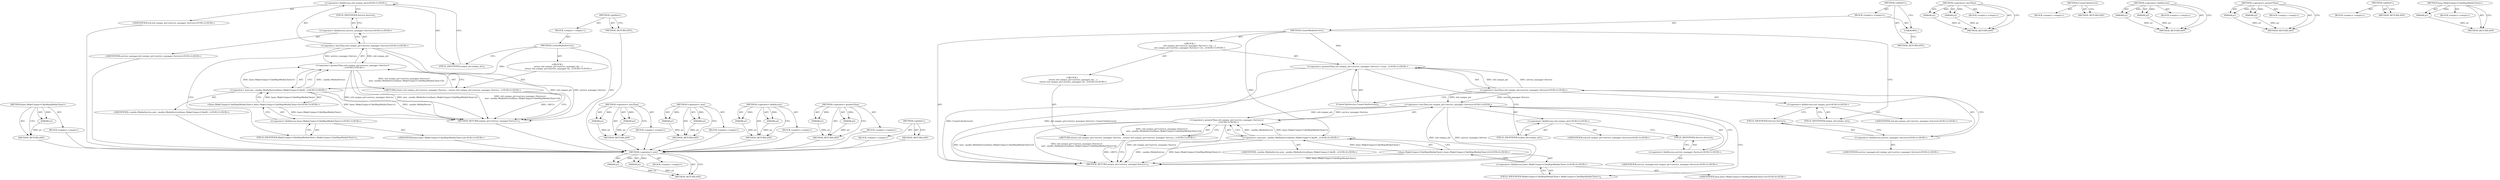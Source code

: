 digraph "base.MakeUnique&lt;CdmMojoMediaClient&gt;" {
vulnerable_64 [label=<(METHOD,base.MakeUnique&lt;CdmMojoMediaClient&gt;)>];
vulnerable_65 [label=<(PARAM,p1)>];
vulnerable_66 [label=<(BLOCK,&lt;empty&gt;,&lt;empty&gt;)>];
vulnerable_67 [label=<(METHOD_RETURN,ANY)>];
vulnerable_6 [label=<(METHOD,&lt;global&gt;)<SUB>1</SUB>>];
vulnerable_7 [label=<(BLOCK,&lt;empty&gt;,&lt;empty&gt;)<SUB>1</SUB>>];
vulnerable_8 [label=<(METHOD,CreateMediaService)<SUB>1</SUB>>];
vulnerable_9 [label="<(BLOCK,{
   return std::unique_ptr&lt;service_manager::Se...,{
   return std::unique_ptr&lt;service_manager::Se...)<SUB>1</SUB>>"];
vulnerable_10 [label="<(RETURN,return std::unique_ptr&lt;service_manager::Service...,return std::unique_ptr&lt;service_manager::Service...)<SUB>2</SUB>>"];
vulnerable_11 [label="<(&lt;operator&gt;.greaterThan,std::unique_ptr&lt;service_manager::Service&gt;(
    ...)<SUB>2</SUB>>"];
vulnerable_12 [label="<(&lt;operator&gt;.lessThan,std::unique_ptr&lt;service_manager::Service)<SUB>2</SUB>>"];
vulnerable_13 [label="<(&lt;operator&gt;.fieldAccess,std::unique_ptr)<SUB>2</SUB>>"];
vulnerable_14 [label="<(IDENTIFIER,std,std::unique_ptr&lt;service_manager::Service)<SUB>2</SUB>>"];
vulnerable_15 [label=<(FIELD_IDENTIFIER,unique_ptr,unique_ptr)<SUB>2</SUB>>];
vulnerable_16 [label="<(&lt;operator&gt;.fieldAccess,service_manager::Service)<SUB>2</SUB>>"];
vulnerable_17 [label="<(IDENTIFIER,service_manager,std::unique_ptr&lt;service_manager::Service)<SUB>2</SUB>>"];
vulnerable_18 [label=<(FIELD_IDENTIFIER,Service,Service)<SUB>2</SUB>>];
vulnerable_19 [label="<(&lt;operator&gt;.new,new ::media::MediaService(base::MakeUnique&lt;CdmM...)<SUB>3</SUB>>"];
vulnerable_20 [label="<(IDENTIFIER,::media::MediaService,new ::media::MediaService(base::MakeUnique&lt;CdmM...)<SUB>3</SUB>>"];
vulnerable_21 [label="<(base.MakeUnique&lt;CdmMojoMediaClient&gt;,base::MakeUnique&lt;CdmMojoMediaClient&gt;())<SUB>3</SUB>>"];
vulnerable_22 [label="<(&lt;operator&gt;.fieldAccess,base::MakeUnique&lt;CdmMojoMediaClient&gt;)<SUB>3</SUB>>"];
vulnerable_23 [label="<(IDENTIFIER,base,base::MakeUnique&lt;CdmMojoMediaClient&gt;())<SUB>3</SUB>>"];
vulnerable_24 [label=<(FIELD_IDENTIFIER,MakeUnique&lt;CdmMojoMediaClient&gt;,MakeUnique&lt;CdmMojoMediaClient&gt;)<SUB>3</SUB>>];
vulnerable_25 [label=<(METHOD_RETURN,unique_ptr&lt;service_manager.Service&gt;)<SUB>1</SUB>>];
vulnerable_27 [label=<(METHOD_RETURN,ANY)<SUB>1</SUB>>];
vulnerable_49 [label=<(METHOD,&lt;operator&gt;.lessThan)>];
vulnerable_50 [label=<(PARAM,p1)>];
vulnerable_51 [label=<(PARAM,p2)>];
vulnerable_52 [label=<(BLOCK,&lt;empty&gt;,&lt;empty&gt;)>];
vulnerable_53 [label=<(METHOD_RETURN,ANY)>];
vulnerable_59 [label=<(METHOD,&lt;operator&gt;.new)>];
vulnerable_60 [label=<(PARAM,p1)>];
vulnerable_61 [label=<(PARAM,p2)>];
vulnerable_62 [label=<(BLOCK,&lt;empty&gt;,&lt;empty&gt;)>];
vulnerable_63 [label=<(METHOD_RETURN,ANY)>];
vulnerable_54 [label=<(METHOD,&lt;operator&gt;.fieldAccess)>];
vulnerable_55 [label=<(PARAM,p1)>];
vulnerable_56 [label=<(PARAM,p2)>];
vulnerable_57 [label=<(BLOCK,&lt;empty&gt;,&lt;empty&gt;)>];
vulnerable_58 [label=<(METHOD_RETURN,ANY)>];
vulnerable_44 [label=<(METHOD,&lt;operator&gt;.greaterThan)>];
vulnerable_45 [label=<(PARAM,p1)>];
vulnerable_46 [label=<(PARAM,p2)>];
vulnerable_47 [label=<(BLOCK,&lt;empty&gt;,&lt;empty&gt;)>];
vulnerable_48 [label=<(METHOD_RETURN,ANY)>];
vulnerable_38 [label=<(METHOD,&lt;global&gt;)<SUB>1</SUB>>];
vulnerable_39 [label=<(BLOCK,&lt;empty&gt;,&lt;empty&gt;)>];
vulnerable_40 [label=<(METHOD_RETURN,ANY)>];
fixed_73 [label=<(METHOD,&lt;operator&gt;.new)>];
fixed_74 [label=<(PARAM,p1)>];
fixed_75 [label=<(PARAM,p2)>];
fixed_76 [label=<(BLOCK,&lt;empty&gt;,&lt;empty&gt;)>];
fixed_77 [label=<(METHOD_RETURN,ANY)>];
fixed_6 [label=<(METHOD,&lt;global&gt;)<SUB>1</SUB>>];
fixed_7 [label=<(BLOCK,&lt;empty&gt;,&lt;empty&gt;)<SUB>1</SUB>>];
fixed_8 [label=<(METHOD,CreateMediaService)<SUB>1</SUB>>];
fixed_9 [label="<(BLOCK,{
std::unique_ptr&lt;service_manager::Service&gt; Cre...,{
std::unique_ptr&lt;service_manager::Service&gt; Cre...)<SUB>1</SUB>>"];
fixed_10 [label="<(&lt;operator&gt;.greaterThan,std::unique_ptr&lt;service_manager::Service&gt; Creat...)<SUB>2</SUB>>"];
fixed_11 [label="<(&lt;operator&gt;.lessThan,std::unique_ptr&lt;service_manager::Service)<SUB>2</SUB>>"];
fixed_12 [label="<(&lt;operator&gt;.fieldAccess,std::unique_ptr)<SUB>2</SUB>>"];
fixed_13 [label="<(IDENTIFIER,std,std::unique_ptr&lt;service_manager::Service)<SUB>2</SUB>>"];
fixed_14 [label=<(FIELD_IDENTIFIER,unique_ptr,unique_ptr)<SUB>2</SUB>>];
fixed_15 [label="<(&lt;operator&gt;.fieldAccess,service_manager::Service)<SUB>2</SUB>>"];
fixed_16 [label="<(IDENTIFIER,service_manager,std::unique_ptr&lt;service_manager::Service)<SUB>2</SUB>>"];
fixed_17 [label=<(FIELD_IDENTIFIER,Service,Service)<SUB>2</SUB>>];
fixed_18 [label=<(CreateCdmService,CreateCdmService())<SUB>2</SUB>>];
fixed_19 [label="<(BLOCK,{
   return std::unique_ptr&lt;service_manager::Se...,{
   return std::unique_ptr&lt;service_manager::Se...)<SUB>2</SUB>>"];
fixed_20 [label="<(RETURN,return std::unique_ptr&lt;service_manager::Service...,return std::unique_ptr&lt;service_manager::Service...)<SUB>3</SUB>>"];
fixed_21 [label="<(&lt;operator&gt;.greaterThan,std::unique_ptr&lt;service_manager::Service&gt;(
    ...)<SUB>3</SUB>>"];
fixed_22 [label="<(&lt;operator&gt;.lessThan,std::unique_ptr&lt;service_manager::Service)<SUB>3</SUB>>"];
fixed_23 [label="<(&lt;operator&gt;.fieldAccess,std::unique_ptr)<SUB>3</SUB>>"];
fixed_24 [label="<(IDENTIFIER,std,std::unique_ptr&lt;service_manager::Service)<SUB>3</SUB>>"];
fixed_25 [label=<(FIELD_IDENTIFIER,unique_ptr,unique_ptr)<SUB>3</SUB>>];
fixed_26 [label="<(&lt;operator&gt;.fieldAccess,service_manager::Service)<SUB>3</SUB>>"];
fixed_27 [label="<(IDENTIFIER,service_manager,std::unique_ptr&lt;service_manager::Service)<SUB>3</SUB>>"];
fixed_28 [label=<(FIELD_IDENTIFIER,Service,Service)<SUB>3</SUB>>];
fixed_29 [label="<(&lt;operator&gt;.new,new ::media::MediaService(base::MakeUnique&lt;CdmM...)<SUB>4</SUB>>"];
fixed_30 [label="<(IDENTIFIER,::media::MediaService,new ::media::MediaService(base::MakeUnique&lt;CdmM...)<SUB>4</SUB>>"];
fixed_31 [label="<(base.MakeUnique&lt;CdmMojoMediaClient&gt;,base::MakeUnique&lt;CdmMojoMediaClient&gt;())<SUB>4</SUB>>"];
fixed_32 [label="<(&lt;operator&gt;.fieldAccess,base::MakeUnique&lt;CdmMojoMediaClient&gt;)<SUB>4</SUB>>"];
fixed_33 [label="<(IDENTIFIER,base,base::MakeUnique&lt;CdmMojoMediaClient&gt;())<SUB>4</SUB>>"];
fixed_34 [label=<(FIELD_IDENTIFIER,MakeUnique&lt;CdmMojoMediaClient&gt;,MakeUnique&lt;CdmMojoMediaClient&gt;)<SUB>4</SUB>>];
fixed_35 [label=<(METHOD_RETURN,unique_ptr&lt;service_manager.Service&gt;)<SUB>1</SUB>>];
fixed_37 [label=<(UNKNOWN,,)>];
fixed_38 [label=<(METHOD_RETURN,ANY)<SUB>1</SUB>>];
fixed_60 [label=<(METHOD,&lt;operator&gt;.lessThan)>];
fixed_61 [label=<(PARAM,p1)>];
fixed_62 [label=<(PARAM,p2)>];
fixed_63 [label=<(BLOCK,&lt;empty&gt;,&lt;empty&gt;)>];
fixed_64 [label=<(METHOD_RETURN,ANY)>];
fixed_70 [label=<(METHOD,CreateCdmService)>];
fixed_71 [label=<(BLOCK,&lt;empty&gt;,&lt;empty&gt;)>];
fixed_72 [label=<(METHOD_RETURN,ANY)>];
fixed_65 [label=<(METHOD,&lt;operator&gt;.fieldAccess)>];
fixed_66 [label=<(PARAM,p1)>];
fixed_67 [label=<(PARAM,p2)>];
fixed_68 [label=<(BLOCK,&lt;empty&gt;,&lt;empty&gt;)>];
fixed_69 [label=<(METHOD_RETURN,ANY)>];
fixed_55 [label=<(METHOD,&lt;operator&gt;.greaterThan)>];
fixed_56 [label=<(PARAM,p1)>];
fixed_57 [label=<(PARAM,p2)>];
fixed_58 [label=<(BLOCK,&lt;empty&gt;,&lt;empty&gt;)>];
fixed_59 [label=<(METHOD_RETURN,ANY)>];
fixed_49 [label=<(METHOD,&lt;global&gt;)<SUB>1</SUB>>];
fixed_50 [label=<(BLOCK,&lt;empty&gt;,&lt;empty&gt;)>];
fixed_51 [label=<(METHOD_RETURN,ANY)>];
fixed_78 [label=<(METHOD,base.MakeUnique&lt;CdmMojoMediaClient&gt;)>];
fixed_79 [label=<(PARAM,p1)>];
fixed_80 [label=<(BLOCK,&lt;empty&gt;,&lt;empty&gt;)>];
fixed_81 [label=<(METHOD_RETURN,ANY)>];
vulnerable_64 -> vulnerable_65  [key=0, label="AST: "];
vulnerable_64 -> vulnerable_65  [key=1, label="DDG: "];
vulnerable_64 -> vulnerable_66  [key=0, label="AST: "];
vulnerable_64 -> vulnerable_67  [key=0, label="AST: "];
vulnerable_64 -> vulnerable_67  [key=1, label="CFG: "];
vulnerable_65 -> vulnerable_67  [key=0, label="DDG: p1"];
vulnerable_66 -> fixed_73  [key=0];
vulnerable_67 -> fixed_73  [key=0];
vulnerable_6 -> vulnerable_7  [key=0, label="AST: "];
vulnerable_6 -> vulnerable_27  [key=0, label="AST: "];
vulnerable_6 -> vulnerable_27  [key=1, label="CFG: "];
vulnerable_7 -> vulnerable_8  [key=0, label="AST: "];
vulnerable_8 -> vulnerable_9  [key=0, label="AST: "];
vulnerable_8 -> vulnerable_25  [key=0, label="AST: "];
vulnerable_8 -> vulnerable_15  [key=0, label="CFG: "];
vulnerable_8 -> vulnerable_19  [key=0, label="DDG: "];
vulnerable_9 -> vulnerable_10  [key=0, label="AST: "];
vulnerable_10 -> vulnerable_11  [key=0, label="AST: "];
vulnerable_10 -> vulnerable_25  [key=0, label="CFG: "];
vulnerable_10 -> vulnerable_25  [key=1, label="DDG: &lt;RET&gt;"];
vulnerable_11 -> vulnerable_12  [key=0, label="AST: "];
vulnerable_11 -> vulnerable_19  [key=0, label="AST: "];
vulnerable_11 -> vulnerable_10  [key=0, label="CFG: "];
vulnerable_11 -> vulnerable_10  [key=1, label="DDG: std::unique_ptr&lt;service_manager::Service&gt;(
       new ::media::MediaService(base::MakeUnique&lt;CdmMojoMediaClient&gt;()))"];
vulnerable_11 -> vulnerable_25  [key=0, label="DDG: std::unique_ptr&lt;service_manager::Service"];
vulnerable_11 -> vulnerable_25  [key=1, label="DDG: new ::media::MediaService(base::MakeUnique&lt;CdmMojoMediaClient&gt;())"];
vulnerable_11 -> vulnerable_25  [key=2, label="DDG: std::unique_ptr&lt;service_manager::Service&gt;(
       new ::media::MediaService(base::MakeUnique&lt;CdmMojoMediaClient&gt;()))"];
vulnerable_12 -> vulnerable_13  [key=0, label="AST: "];
vulnerable_12 -> vulnerable_16  [key=0, label="AST: "];
vulnerable_12 -> vulnerable_24  [key=0, label="CFG: "];
vulnerable_12 -> vulnerable_25  [key=0, label="DDG: std::unique_ptr"];
vulnerable_12 -> vulnerable_25  [key=1, label="DDG: service_manager::Service"];
vulnerable_12 -> vulnerable_11  [key=0, label="DDG: std::unique_ptr"];
vulnerable_12 -> vulnerable_11  [key=1, label="DDG: service_manager::Service"];
vulnerable_13 -> vulnerable_14  [key=0, label="AST: "];
vulnerable_13 -> vulnerable_15  [key=0, label="AST: "];
vulnerable_13 -> vulnerable_18  [key=0, label="CFG: "];
vulnerable_14 -> fixed_73  [key=0];
vulnerable_15 -> vulnerable_13  [key=0, label="CFG: "];
vulnerable_16 -> vulnerable_17  [key=0, label="AST: "];
vulnerable_16 -> vulnerable_18  [key=0, label="AST: "];
vulnerable_16 -> vulnerable_12  [key=0, label="CFG: "];
vulnerable_17 -> fixed_73  [key=0];
vulnerable_18 -> vulnerable_16  [key=0, label="CFG: "];
vulnerable_19 -> vulnerable_20  [key=0, label="AST: "];
vulnerable_19 -> vulnerable_21  [key=0, label="AST: "];
vulnerable_19 -> vulnerable_11  [key=0, label="CFG: "];
vulnerable_19 -> vulnerable_11  [key=1, label="DDG: ::media::MediaService"];
vulnerable_19 -> vulnerable_11  [key=2, label="DDG: base::MakeUnique&lt;CdmMojoMediaClient&gt;()"];
vulnerable_19 -> vulnerable_25  [key=0, label="DDG: ::media::MediaService"];
vulnerable_19 -> vulnerable_25  [key=1, label="DDG: base::MakeUnique&lt;CdmMojoMediaClient&gt;()"];
vulnerable_20 -> fixed_73  [key=0];
vulnerable_21 -> vulnerable_22  [key=0, label="AST: "];
vulnerable_21 -> vulnerable_19  [key=0, label="CFG: "];
vulnerable_21 -> vulnerable_19  [key=1, label="DDG: base::MakeUnique&lt;CdmMojoMediaClient&gt;"];
vulnerable_21 -> vulnerable_25  [key=0, label="DDG: base::MakeUnique&lt;CdmMojoMediaClient&gt;"];
vulnerable_22 -> vulnerable_23  [key=0, label="AST: "];
vulnerable_22 -> vulnerable_24  [key=0, label="AST: "];
vulnerable_22 -> vulnerable_21  [key=0, label="CFG: "];
vulnerable_23 -> fixed_73  [key=0];
vulnerable_24 -> vulnerable_22  [key=0, label="CFG: "];
vulnerable_25 -> fixed_73  [key=0];
vulnerable_27 -> fixed_73  [key=0];
vulnerable_49 -> vulnerable_50  [key=0, label="AST: "];
vulnerable_49 -> vulnerable_50  [key=1, label="DDG: "];
vulnerable_49 -> vulnerable_52  [key=0, label="AST: "];
vulnerable_49 -> vulnerable_51  [key=0, label="AST: "];
vulnerable_49 -> vulnerable_51  [key=1, label="DDG: "];
vulnerable_49 -> vulnerable_53  [key=0, label="AST: "];
vulnerable_49 -> vulnerable_53  [key=1, label="CFG: "];
vulnerable_50 -> vulnerable_53  [key=0, label="DDG: p1"];
vulnerable_51 -> vulnerable_53  [key=0, label="DDG: p2"];
vulnerable_52 -> fixed_73  [key=0];
vulnerable_53 -> fixed_73  [key=0];
vulnerable_59 -> vulnerable_60  [key=0, label="AST: "];
vulnerable_59 -> vulnerable_60  [key=1, label="DDG: "];
vulnerable_59 -> vulnerable_62  [key=0, label="AST: "];
vulnerable_59 -> vulnerable_61  [key=0, label="AST: "];
vulnerable_59 -> vulnerable_61  [key=1, label="DDG: "];
vulnerable_59 -> vulnerable_63  [key=0, label="AST: "];
vulnerable_59 -> vulnerable_63  [key=1, label="CFG: "];
vulnerable_60 -> vulnerable_63  [key=0, label="DDG: p1"];
vulnerable_61 -> vulnerable_63  [key=0, label="DDG: p2"];
vulnerable_62 -> fixed_73  [key=0];
vulnerable_63 -> fixed_73  [key=0];
vulnerable_54 -> vulnerable_55  [key=0, label="AST: "];
vulnerable_54 -> vulnerable_55  [key=1, label="DDG: "];
vulnerable_54 -> vulnerable_57  [key=0, label="AST: "];
vulnerable_54 -> vulnerable_56  [key=0, label="AST: "];
vulnerable_54 -> vulnerable_56  [key=1, label="DDG: "];
vulnerable_54 -> vulnerable_58  [key=0, label="AST: "];
vulnerable_54 -> vulnerable_58  [key=1, label="CFG: "];
vulnerable_55 -> vulnerable_58  [key=0, label="DDG: p1"];
vulnerable_56 -> vulnerable_58  [key=0, label="DDG: p2"];
vulnerable_57 -> fixed_73  [key=0];
vulnerable_58 -> fixed_73  [key=0];
vulnerable_44 -> vulnerable_45  [key=0, label="AST: "];
vulnerable_44 -> vulnerable_45  [key=1, label="DDG: "];
vulnerable_44 -> vulnerable_47  [key=0, label="AST: "];
vulnerable_44 -> vulnerable_46  [key=0, label="AST: "];
vulnerable_44 -> vulnerable_46  [key=1, label="DDG: "];
vulnerable_44 -> vulnerable_48  [key=0, label="AST: "];
vulnerable_44 -> vulnerable_48  [key=1, label="CFG: "];
vulnerable_45 -> vulnerable_48  [key=0, label="DDG: p1"];
vulnerable_46 -> vulnerable_48  [key=0, label="DDG: p2"];
vulnerable_47 -> fixed_73  [key=0];
vulnerable_48 -> fixed_73  [key=0];
vulnerable_38 -> vulnerable_39  [key=0, label="AST: "];
vulnerable_38 -> vulnerable_40  [key=0, label="AST: "];
vulnerable_38 -> vulnerable_40  [key=1, label="CFG: "];
vulnerable_39 -> fixed_73  [key=0];
vulnerable_40 -> fixed_73  [key=0];
fixed_73 -> fixed_74  [key=0, label="AST: "];
fixed_73 -> fixed_74  [key=1, label="DDG: "];
fixed_73 -> fixed_76  [key=0, label="AST: "];
fixed_73 -> fixed_75  [key=0, label="AST: "];
fixed_73 -> fixed_75  [key=1, label="DDG: "];
fixed_73 -> fixed_77  [key=0, label="AST: "];
fixed_73 -> fixed_77  [key=1, label="CFG: "];
fixed_74 -> fixed_77  [key=0, label="DDG: p1"];
fixed_75 -> fixed_77  [key=0, label="DDG: p2"];
fixed_6 -> fixed_7  [key=0, label="AST: "];
fixed_6 -> fixed_38  [key=0, label="AST: "];
fixed_6 -> fixed_37  [key=0, label="CFG: "];
fixed_7 -> fixed_8  [key=0, label="AST: "];
fixed_7 -> fixed_37  [key=0, label="AST: "];
fixed_8 -> fixed_9  [key=0, label="AST: "];
fixed_8 -> fixed_35  [key=0, label="AST: "];
fixed_8 -> fixed_14  [key=0, label="CFG: "];
fixed_8 -> fixed_10  [key=0, label="DDG: "];
fixed_8 -> fixed_29  [key=0, label="DDG: "];
fixed_9 -> fixed_10  [key=0, label="AST: "];
fixed_9 -> fixed_19  [key=0, label="AST: "];
fixed_10 -> fixed_11  [key=0, label="AST: "];
fixed_10 -> fixed_18  [key=0, label="AST: "];
fixed_10 -> fixed_25  [key=0, label="CFG: "];
fixed_10 -> fixed_35  [key=0, label="DDG: CreateCdmService()"];
fixed_10 -> fixed_35  [key=1, label="DDG: std::unique_ptr&lt;service_manager::Service&gt; CreateCdmService()"];
fixed_11 -> fixed_12  [key=0, label="AST: "];
fixed_11 -> fixed_15  [key=0, label="AST: "];
fixed_11 -> fixed_18  [key=0, label="CFG: "];
fixed_11 -> fixed_10  [key=0, label="DDG: std::unique_ptr"];
fixed_11 -> fixed_10  [key=1, label="DDG: service_manager::Service"];
fixed_11 -> fixed_22  [key=0, label="DDG: std::unique_ptr"];
fixed_11 -> fixed_22  [key=1, label="DDG: service_manager::Service"];
fixed_12 -> fixed_13  [key=0, label="AST: "];
fixed_12 -> fixed_14  [key=0, label="AST: "];
fixed_12 -> fixed_17  [key=0, label="CFG: "];
fixed_14 -> fixed_12  [key=0, label="CFG: "];
fixed_15 -> fixed_16  [key=0, label="AST: "];
fixed_15 -> fixed_17  [key=0, label="AST: "];
fixed_15 -> fixed_11  [key=0, label="CFG: "];
fixed_17 -> fixed_15  [key=0, label="CFG: "];
fixed_18 -> fixed_10  [key=0, label="CFG: "];
fixed_19 -> fixed_20  [key=0, label="AST: "];
fixed_20 -> fixed_21  [key=0, label="AST: "];
fixed_20 -> fixed_35  [key=0, label="CFG: "];
fixed_20 -> fixed_35  [key=1, label="DDG: &lt;RET&gt;"];
fixed_21 -> fixed_22  [key=0, label="AST: "];
fixed_21 -> fixed_29  [key=0, label="AST: "];
fixed_21 -> fixed_20  [key=0, label="CFG: "];
fixed_21 -> fixed_20  [key=1, label="DDG: std::unique_ptr&lt;service_manager::Service&gt;(
       new ::media::MediaService(base::MakeUnique&lt;CdmMojoMediaClient&gt;()))"];
fixed_21 -> fixed_35  [key=0, label="DDG: std::unique_ptr&lt;service_manager::Service"];
fixed_21 -> fixed_35  [key=1, label="DDG: new ::media::MediaService(base::MakeUnique&lt;CdmMojoMediaClient&gt;())"];
fixed_21 -> fixed_35  [key=2, label="DDG: std::unique_ptr&lt;service_manager::Service&gt;(
       new ::media::MediaService(base::MakeUnique&lt;CdmMojoMediaClient&gt;()))"];
fixed_22 -> fixed_23  [key=0, label="AST: "];
fixed_22 -> fixed_26  [key=0, label="AST: "];
fixed_22 -> fixed_34  [key=0, label="CFG: "];
fixed_22 -> fixed_35  [key=0, label="DDG: std::unique_ptr"];
fixed_22 -> fixed_35  [key=1, label="DDG: service_manager::Service"];
fixed_22 -> fixed_21  [key=0, label="DDG: std::unique_ptr"];
fixed_22 -> fixed_21  [key=1, label="DDG: service_manager::Service"];
fixed_23 -> fixed_24  [key=0, label="AST: "];
fixed_23 -> fixed_25  [key=0, label="AST: "];
fixed_23 -> fixed_28  [key=0, label="CFG: "];
fixed_25 -> fixed_23  [key=0, label="CFG: "];
fixed_26 -> fixed_27  [key=0, label="AST: "];
fixed_26 -> fixed_28  [key=0, label="AST: "];
fixed_26 -> fixed_22  [key=0, label="CFG: "];
fixed_28 -> fixed_26  [key=0, label="CFG: "];
fixed_29 -> fixed_30  [key=0, label="AST: "];
fixed_29 -> fixed_31  [key=0, label="AST: "];
fixed_29 -> fixed_21  [key=0, label="CFG: "];
fixed_29 -> fixed_21  [key=1, label="DDG: ::media::MediaService"];
fixed_29 -> fixed_21  [key=2, label="DDG: base::MakeUnique&lt;CdmMojoMediaClient&gt;()"];
fixed_29 -> fixed_35  [key=0, label="DDG: ::media::MediaService"];
fixed_29 -> fixed_35  [key=1, label="DDG: base::MakeUnique&lt;CdmMojoMediaClient&gt;()"];
fixed_31 -> fixed_32  [key=0, label="AST: "];
fixed_31 -> fixed_29  [key=0, label="CFG: "];
fixed_31 -> fixed_29  [key=1, label="DDG: base::MakeUnique&lt;CdmMojoMediaClient&gt;"];
fixed_31 -> fixed_35  [key=0, label="DDG: base::MakeUnique&lt;CdmMojoMediaClient&gt;"];
fixed_32 -> fixed_33  [key=0, label="AST: "];
fixed_32 -> fixed_34  [key=0, label="AST: "];
fixed_32 -> fixed_31  [key=0, label="CFG: "];
fixed_34 -> fixed_32  [key=0, label="CFG: "];
fixed_37 -> fixed_38  [key=0, label="CFG: "];
fixed_60 -> fixed_61  [key=0, label="AST: "];
fixed_60 -> fixed_61  [key=1, label="DDG: "];
fixed_60 -> fixed_63  [key=0, label="AST: "];
fixed_60 -> fixed_62  [key=0, label="AST: "];
fixed_60 -> fixed_62  [key=1, label="DDG: "];
fixed_60 -> fixed_64  [key=0, label="AST: "];
fixed_60 -> fixed_64  [key=1, label="CFG: "];
fixed_61 -> fixed_64  [key=0, label="DDG: p1"];
fixed_62 -> fixed_64  [key=0, label="DDG: p2"];
fixed_70 -> fixed_71  [key=0, label="AST: "];
fixed_70 -> fixed_72  [key=0, label="AST: "];
fixed_70 -> fixed_72  [key=1, label="CFG: "];
fixed_65 -> fixed_66  [key=0, label="AST: "];
fixed_65 -> fixed_66  [key=1, label="DDG: "];
fixed_65 -> fixed_68  [key=0, label="AST: "];
fixed_65 -> fixed_67  [key=0, label="AST: "];
fixed_65 -> fixed_67  [key=1, label="DDG: "];
fixed_65 -> fixed_69  [key=0, label="AST: "];
fixed_65 -> fixed_69  [key=1, label="CFG: "];
fixed_66 -> fixed_69  [key=0, label="DDG: p1"];
fixed_67 -> fixed_69  [key=0, label="DDG: p2"];
fixed_55 -> fixed_56  [key=0, label="AST: "];
fixed_55 -> fixed_56  [key=1, label="DDG: "];
fixed_55 -> fixed_58  [key=0, label="AST: "];
fixed_55 -> fixed_57  [key=0, label="AST: "];
fixed_55 -> fixed_57  [key=1, label="DDG: "];
fixed_55 -> fixed_59  [key=0, label="AST: "];
fixed_55 -> fixed_59  [key=1, label="CFG: "];
fixed_56 -> fixed_59  [key=0, label="DDG: p1"];
fixed_57 -> fixed_59  [key=0, label="DDG: p2"];
fixed_49 -> fixed_50  [key=0, label="AST: "];
fixed_49 -> fixed_51  [key=0, label="AST: "];
fixed_49 -> fixed_51  [key=1, label="CFG: "];
fixed_78 -> fixed_79  [key=0, label="AST: "];
fixed_78 -> fixed_79  [key=1, label="DDG: "];
fixed_78 -> fixed_80  [key=0, label="AST: "];
fixed_78 -> fixed_81  [key=0, label="AST: "];
fixed_78 -> fixed_81  [key=1, label="CFG: "];
fixed_79 -> fixed_81  [key=0, label="DDG: p1"];
}

